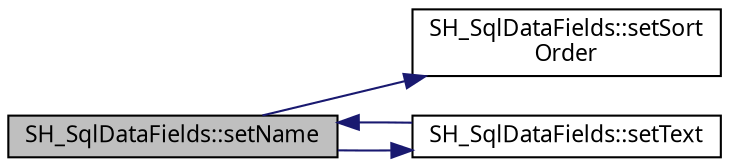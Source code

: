 digraph "SH_SqlDataFields::setName"
{
 // INTERACTIVE_SVG=YES
  bgcolor="transparent";
  edge [fontname="Verdana",fontsize="11",labelfontname="Verdana",labelfontsize="11"];
  node [fontname="Verdana",fontsize="11",shape=record];
  rankdir="LR";
  Node1 [label="SH_SqlDataFields::setName",height=0.2,width=0.4,color="black", fillcolor="grey75", style="filled" fontcolor="black"];
  Node1 -> Node2 [color="midnightblue",fontsize="11",style="solid",fontname="Verdana"];
  Node2 [label="SH_SqlDataFields::setSort\lOrder",height=0.2,width=0.4,color="black",URL="$classSH__SqlDataFields.html#a32a7c040a081d39594245e1a4a68f70d"];
  Node1 -> Node3 [color="midnightblue",fontsize="11",style="solid",fontname="Verdana"];
  Node3 [label="SH_SqlDataFields::setText",height=0.2,width=0.4,color="black",URL="$classSH__SqlDataFields.html#ae098408de73ecbd532de8f44dea2b6d0"];
  Node3 -> Node1 [color="midnightblue",fontsize="11",style="solid",fontname="Verdana"];
}
